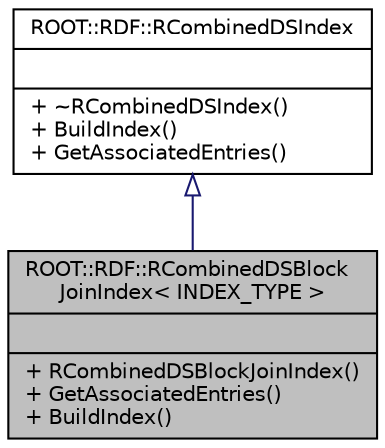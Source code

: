 digraph "ROOT::RDF::RCombinedDSBlockJoinIndex&lt; INDEX_TYPE &gt;"
{
 // INTERACTIVE_SVG=YES
  bgcolor="transparent";
  edge [fontname="Helvetica",fontsize="10",labelfontname="Helvetica",labelfontsize="10"];
  node [fontname="Helvetica",fontsize="10",shape=record];
  Node2 [label="{ROOT::RDF::RCombinedDSBlock\lJoinIndex\< INDEX_TYPE \>\n||+ RCombinedDSBlockJoinIndex()\l+ GetAssociatedEntries()\l+ BuildIndex()\l}",height=0.2,width=0.4,color="black", fillcolor="grey75", style="filled", fontcolor="black"];
  Node3 -> Node2 [dir="back",color="midnightblue",fontsize="10",style="solid",arrowtail="onormal",fontname="Helvetica"];
  Node3 [label="{ROOT::RDF::RCombinedDSIndex\n||+ ~RCombinedDSIndex()\l+ BuildIndex()\l+ GetAssociatedEntries()\l}",height=0.2,width=0.4,color="black",URL="$d9/d7d/classROOT_1_1RDF_1_1RCombinedDSIndex.html"];
}
